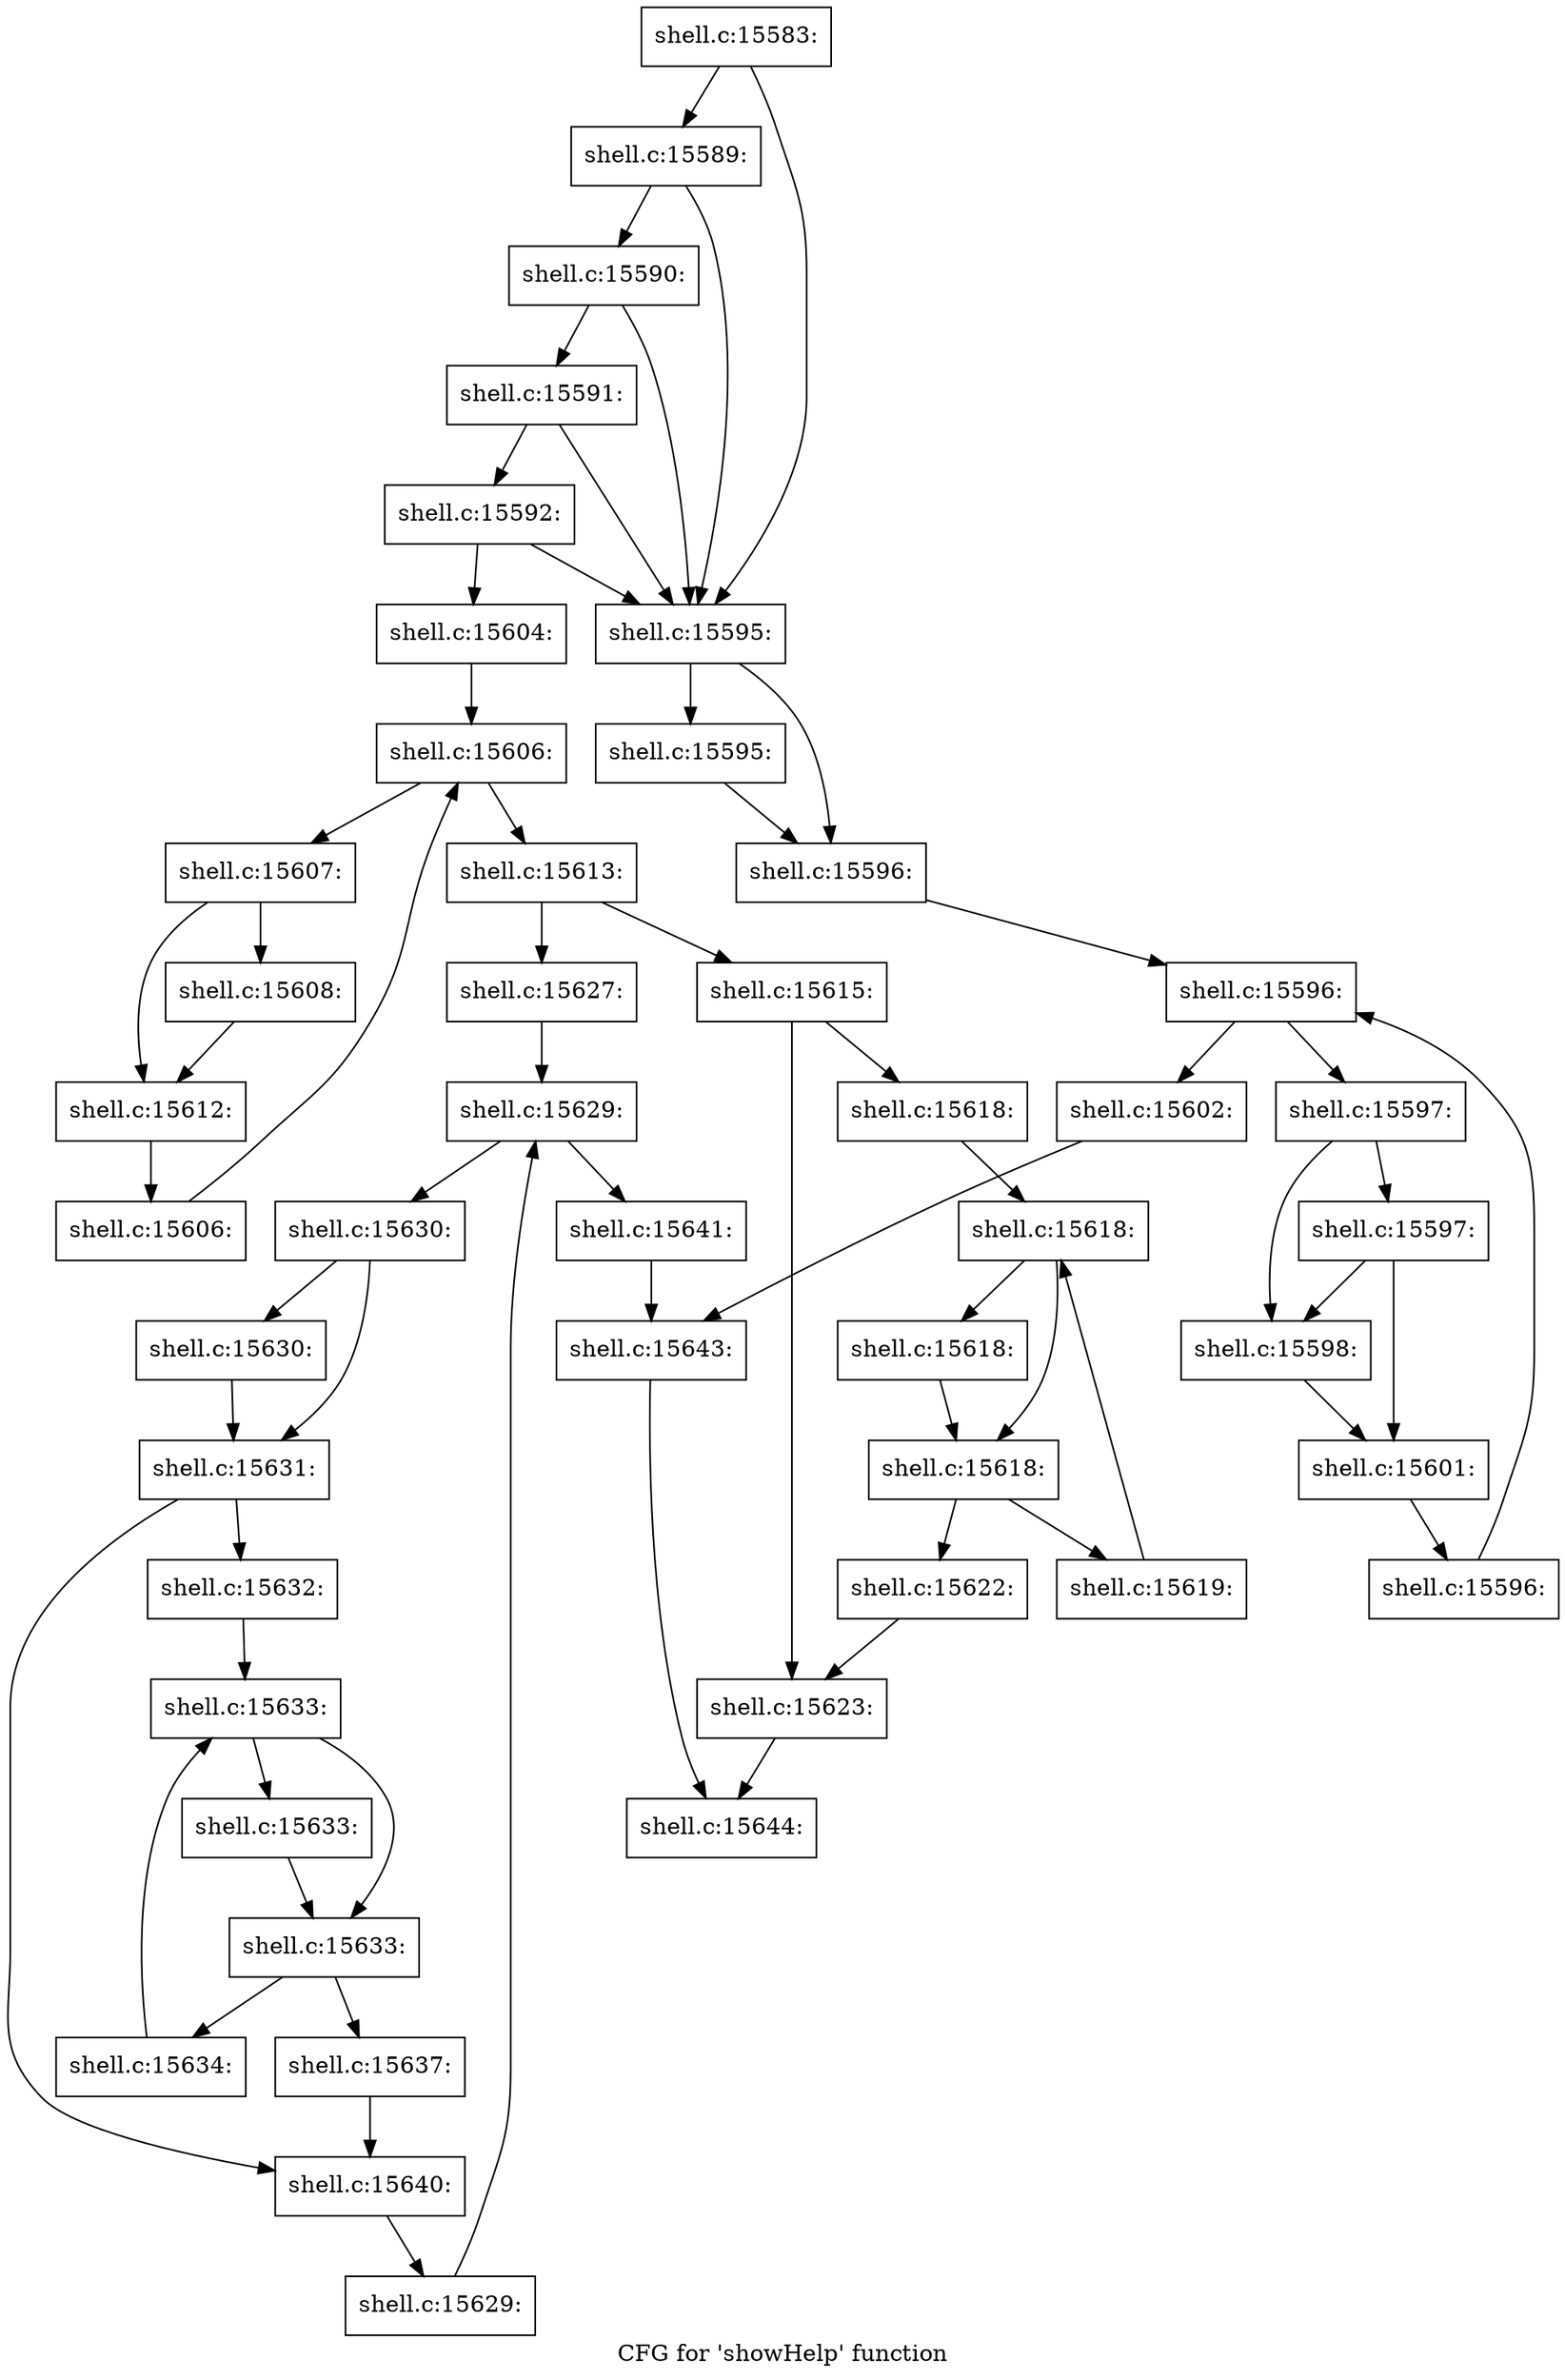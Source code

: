 digraph "CFG for 'showHelp' function" {
	label="CFG for 'showHelp' function";

	Node0x5602772aee10 [shape=record,label="{shell.c:15583:}"];
	Node0x5602772aee10 -> Node0x5602772b5090;
	Node0x5602772aee10 -> Node0x5602772b5300;
	Node0x5602772b5300 [shape=record,label="{shell.c:15589:}"];
	Node0x5602772b5300 -> Node0x5602772b5090;
	Node0x5602772b5300 -> Node0x5602772b5280;
	Node0x5602772b5280 [shape=record,label="{shell.c:15590:}"];
	Node0x5602772b5280 -> Node0x5602772b5090;
	Node0x5602772b5280 -> Node0x5602772b5200;
	Node0x5602772b5200 [shape=record,label="{shell.c:15591:}"];
	Node0x5602772b5200 -> Node0x5602772b5090;
	Node0x5602772b5200 -> Node0x5602772b5180;
	Node0x5602772b5180 [shape=record,label="{shell.c:15592:}"];
	Node0x5602772b5180 -> Node0x5602772b5090;
	Node0x5602772b5180 -> Node0x5602772b5130;
	Node0x5602772b5090 [shape=record,label="{shell.c:15595:}"];
	Node0x5602772b5090 -> Node0x5602772b69a0;
	Node0x5602772b5090 -> Node0x5602772b69f0;
	Node0x5602772b69a0 [shape=record,label="{shell.c:15595:}"];
	Node0x5602772b69a0 -> Node0x5602772b69f0;
	Node0x5602772b69f0 [shape=record,label="{shell.c:15596:}"];
	Node0x5602772b69f0 -> Node0x5602772b6fb0;
	Node0x5602772b6fb0 [shape=record,label="{shell.c:15596:}"];
	Node0x5602772b6fb0 -> Node0x5602772b71d0;
	Node0x5602772b6fb0 -> Node0x5602772b6e00;
	Node0x5602772b71d0 [shape=record,label="{shell.c:15597:}"];
	Node0x5602772b71d0 -> Node0x5602772b7670;
	Node0x5602772b71d0 -> Node0x5602772b7710;
	Node0x5602772b7710 [shape=record,label="{shell.c:15597:}"];
	Node0x5602772b7710 -> Node0x5602772b7670;
	Node0x5602772b7710 -> Node0x5602772b76c0;
	Node0x5602772b7670 [shape=record,label="{shell.c:15598:}"];
	Node0x5602772b7670 -> Node0x5602772b76c0;
	Node0x5602772b76c0 [shape=record,label="{shell.c:15601:}"];
	Node0x5602772b76c0 -> Node0x5602772b7140;
	Node0x5602772b7140 [shape=record,label="{shell.c:15596:}"];
	Node0x5602772b7140 -> Node0x5602772b6fb0;
	Node0x5602772b6e00 [shape=record,label="{shell.c:15602:}"];
	Node0x5602772b6e00 -> Node0x5602772b50e0;
	Node0x5602772b5130 [shape=record,label="{shell.c:15604:}"];
	Node0x5602772b5130 -> Node0x5602772b94e0;
	Node0x5602772b94e0 [shape=record,label="{shell.c:15606:}"];
	Node0x5602772b94e0 -> Node0x5602772b9700;
	Node0x5602772b94e0 -> Node0x5602763638b0;
	Node0x5602772b9700 [shape=record,label="{shell.c:15607:}"];
	Node0x5602772b9700 -> Node0x5602772b9b10;
	Node0x5602772b9700 -> Node0x5602772b9b60;
	Node0x5602772b9b10 [shape=record,label="{shell.c:15608:}"];
	Node0x5602772b9b10 -> Node0x5602772b9b60;
	Node0x5602772b9b60 [shape=record,label="{shell.c:15612:}"];
	Node0x5602772b9b60 -> Node0x5602772b9670;
	Node0x5602772b9670 [shape=record,label="{shell.c:15606:}"];
	Node0x5602772b9670 -> Node0x5602772b94e0;
	Node0x5602763638b0 [shape=record,label="{shell.c:15613:}"];
	Node0x5602763638b0 -> Node0x5602772bb0d0;
	Node0x5602763638b0 -> Node0x5602772bb120;
	Node0x5602772bb0d0 [shape=record,label="{shell.c:15615:}"];
	Node0x5602772bb0d0 -> Node0x5602772bb460;
	Node0x5602772bb0d0 -> Node0x5602772bb4b0;
	Node0x5602772bb460 [shape=record,label="{shell.c:15618:}"];
	Node0x5602772bb460 -> Node0x5602772bb850;
	Node0x5602772bb850 [shape=record,label="{shell.c:15618:}"];
	Node0x5602772bb850 -> Node0x5602772bba10;
	Node0x5602772bb850 -> Node0x5602772bb9c0;
	Node0x5602772bba10 [shape=record,label="{shell.c:15618:}"];
	Node0x5602772bba10 -> Node0x5602772bb9c0;
	Node0x5602772bb9c0 [shape=record,label="{shell.c:15618:}"];
	Node0x5602772bb9c0 -> Node0x5602772bc400;
	Node0x5602772bb9c0 -> Node0x5602772bb940;
	Node0x5602772bc400 [shape=record,label="{shell.c:15619:}"];
	Node0x5602772bc400 -> Node0x5602772bb850;
	Node0x5602772bb940 [shape=record,label="{shell.c:15622:}"];
	Node0x5602772bb940 -> Node0x5602772bb4b0;
	Node0x5602772bb4b0 [shape=record,label="{shell.c:15623:}"];
	Node0x5602772bb4b0 -> Node0x5602772aef90;
	Node0x5602772bb120 [shape=record,label="{shell.c:15627:}"];
	Node0x5602772bb120 -> Node0x5602772bd5d0;
	Node0x5602772bd5d0 [shape=record,label="{shell.c:15629:}"];
	Node0x5602772bd5d0 -> Node0x5602772bd7f0;
	Node0x5602772bd5d0 -> Node0x5602772bd420;
	Node0x5602772bd7f0 [shape=record,label="{shell.c:15630:}"];
	Node0x5602772bd7f0 -> Node0x5602772bdc00;
	Node0x5602772bd7f0 -> Node0x5602772bdc50;
	Node0x5602772bdc00 [shape=record,label="{shell.c:15630:}"];
	Node0x5602772bdc00 -> Node0x5602772bdc50;
	Node0x5602772bdc50 [shape=record,label="{shell.c:15631:}"];
	Node0x5602772bdc50 -> Node0x5602772be4c0;
	Node0x5602772bdc50 -> Node0x5602772be510;
	Node0x5602772be4c0 [shape=record,label="{shell.c:15632:}"];
	Node0x5602772be4c0 -> Node0x5602772bf040;
	Node0x5602772bf040 [shape=record,label="{shell.c:15633:}"];
	Node0x5602772bf040 -> Node0x5602772bf270;
	Node0x5602772bf040 -> Node0x5602772bf220;
	Node0x5602772bf270 [shape=record,label="{shell.c:15633:}"];
	Node0x5602772bf270 -> Node0x5602772bf220;
	Node0x5602772bf220 [shape=record,label="{shell.c:15633:}"];
	Node0x5602772bf220 -> Node0x5602772bfd20;
	Node0x5602772bf220 -> Node0x5602772bf1a0;
	Node0x5602772bfd20 [shape=record,label="{shell.c:15634:}"];
	Node0x5602772bfd20 -> Node0x5602772bf040;
	Node0x5602772bf1a0 [shape=record,label="{shell.c:15637:}"];
	Node0x5602772bf1a0 -> Node0x5602772be510;
	Node0x5602772be510 [shape=record,label="{shell.c:15640:}"];
	Node0x5602772be510 -> Node0x5602772bd760;
	Node0x5602772bd760 [shape=record,label="{shell.c:15629:}"];
	Node0x5602772bd760 -> Node0x5602772bd5d0;
	Node0x5602772bd420 [shape=record,label="{shell.c:15641:}"];
	Node0x5602772bd420 -> Node0x5602772b50e0;
	Node0x5602772b50e0 [shape=record,label="{shell.c:15643:}"];
	Node0x5602772b50e0 -> Node0x5602772aef90;
	Node0x5602772aef90 [shape=record,label="{shell.c:15644:}"];
}
